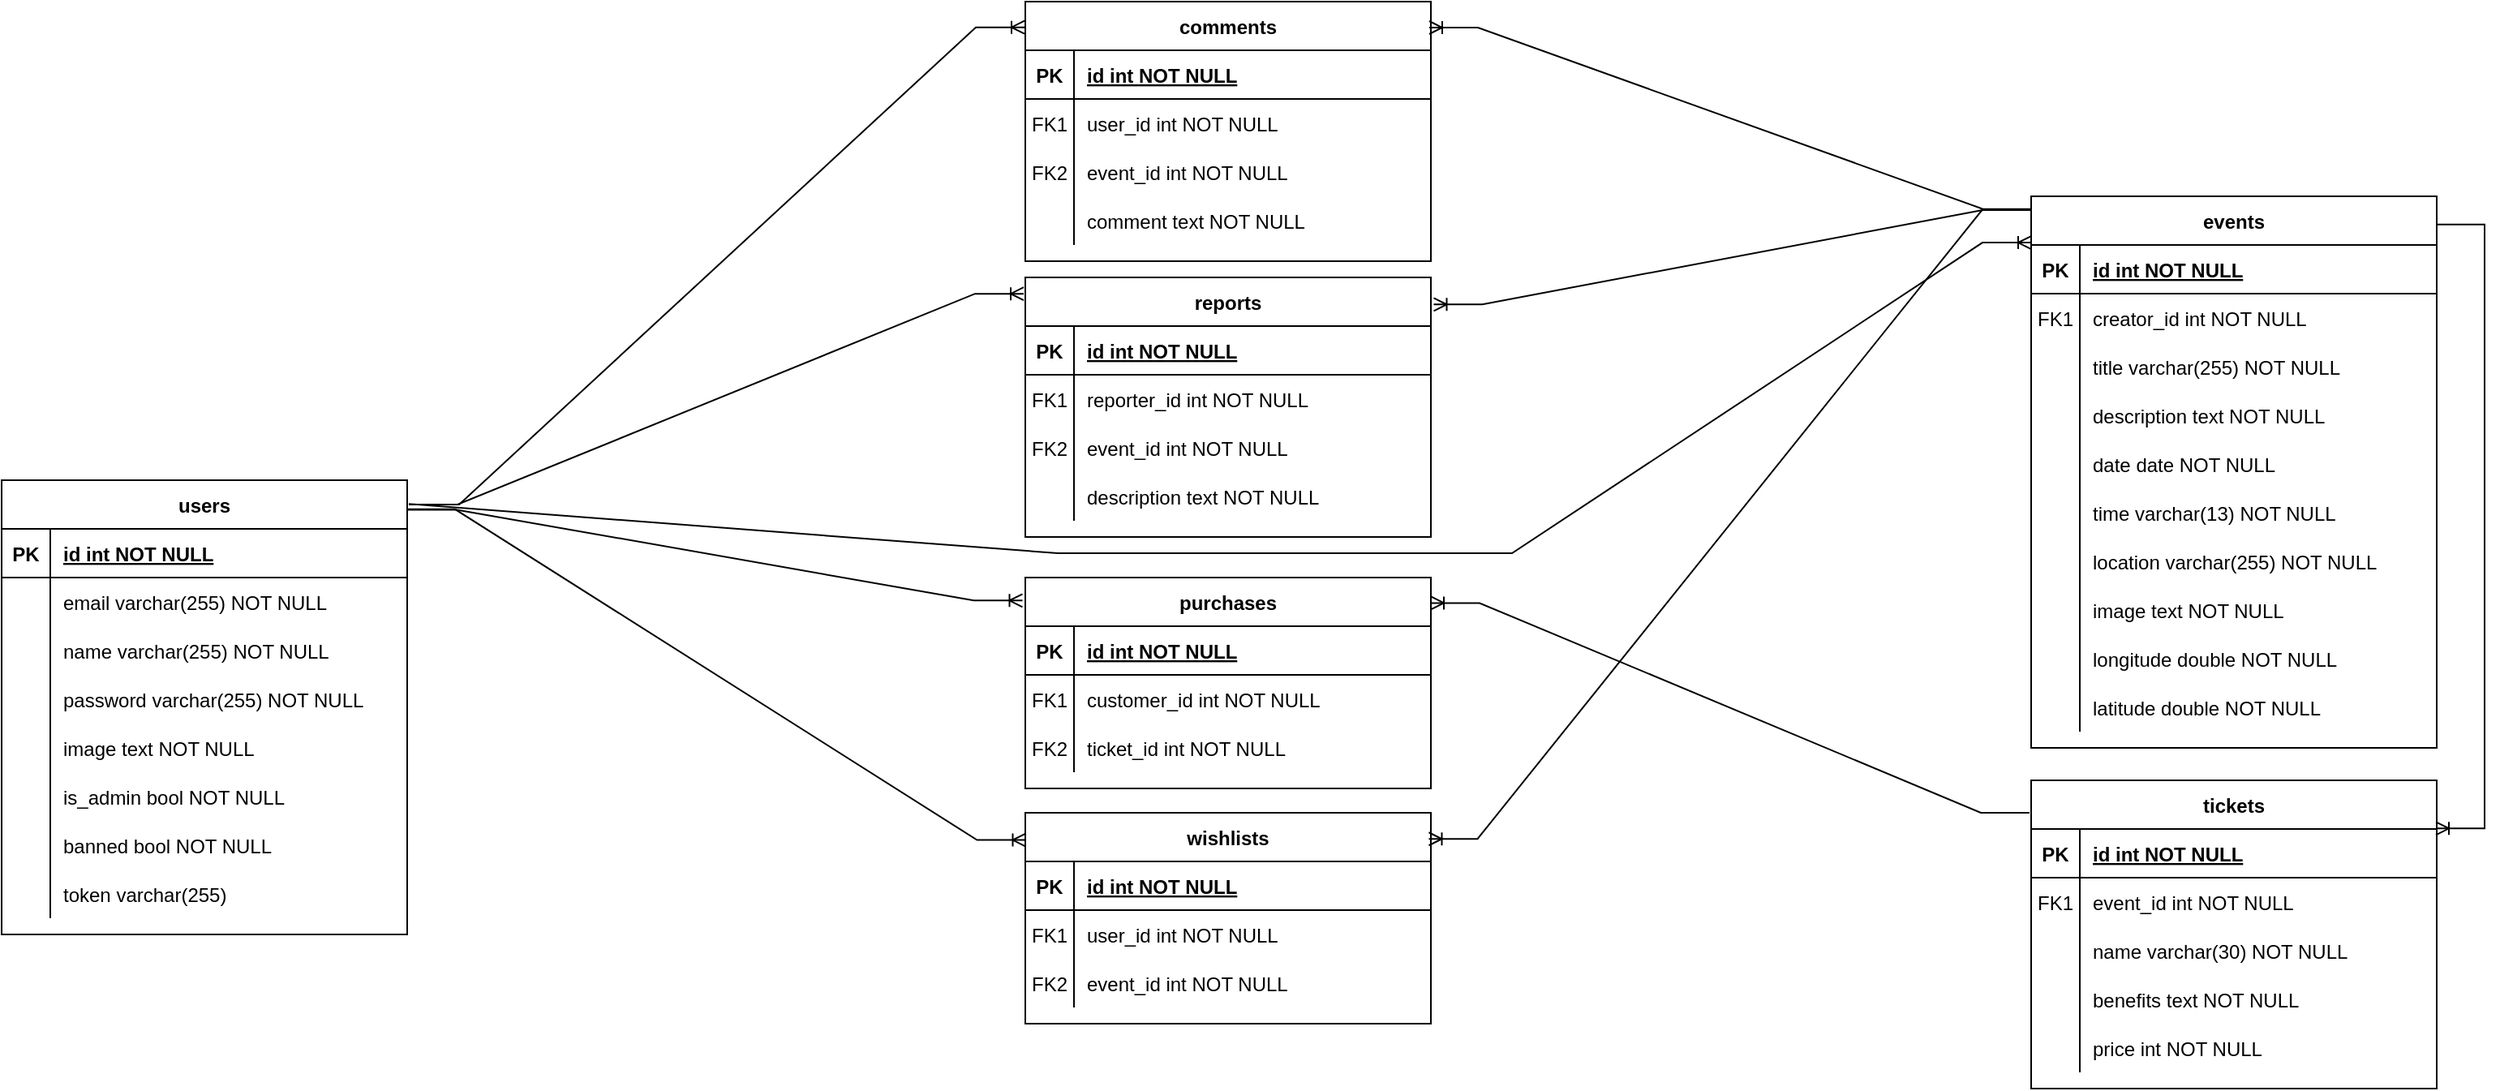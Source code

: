 <mxfile version="23.1.4" type="device">
  <diagram id="R2lEEEUBdFMjLlhIrx00" name="Page-1">
    <mxGraphModel dx="1192" dy="1832" grid="1" gridSize="10" guides="1" tooltips="1" connect="1" arrows="1" fold="1" page="1" pageScale="1" pageWidth="850" pageHeight="1100" math="0" shadow="0" extFonts="Permanent Marker^https://fonts.googleapis.com/css?family=Permanent+Marker">
      <root>
        <mxCell id="0" />
        <mxCell id="1" parent="0" />
        <mxCell id="C-vyLk0tnHw3VtMMgP7b-2" value="events" style="shape=table;startSize=30;container=1;collapsible=1;childLayout=tableLayout;fixedRows=1;rowLines=0;fontStyle=1;align=center;resizeLast=1;" parent="1" vertex="1">
          <mxGeometry x="1300" y="30" width="250" height="340" as="geometry" />
        </mxCell>
        <mxCell id="C-vyLk0tnHw3VtMMgP7b-3" value="" style="shape=partialRectangle;collapsible=0;dropTarget=0;pointerEvents=0;fillColor=none;points=[[0,0.5],[1,0.5]];portConstraint=eastwest;top=0;left=0;right=0;bottom=1;" parent="C-vyLk0tnHw3VtMMgP7b-2" vertex="1">
          <mxGeometry y="30" width="250" height="30" as="geometry" />
        </mxCell>
        <mxCell id="C-vyLk0tnHw3VtMMgP7b-4" value="PK" style="shape=partialRectangle;overflow=hidden;connectable=0;fillColor=none;top=0;left=0;bottom=0;right=0;fontStyle=1;" parent="C-vyLk0tnHw3VtMMgP7b-3" vertex="1">
          <mxGeometry width="30" height="30" as="geometry">
            <mxRectangle width="30" height="30" as="alternateBounds" />
          </mxGeometry>
        </mxCell>
        <mxCell id="C-vyLk0tnHw3VtMMgP7b-5" value="id int NOT NULL " style="shape=partialRectangle;overflow=hidden;connectable=0;fillColor=none;top=0;left=0;bottom=0;right=0;align=left;spacingLeft=6;fontStyle=5;" parent="C-vyLk0tnHw3VtMMgP7b-3" vertex="1">
          <mxGeometry x="30" width="220" height="30" as="geometry">
            <mxRectangle width="220" height="30" as="alternateBounds" />
          </mxGeometry>
        </mxCell>
        <mxCell id="C-vyLk0tnHw3VtMMgP7b-6" value="" style="shape=partialRectangle;collapsible=0;dropTarget=0;pointerEvents=0;fillColor=none;points=[[0,0.5],[1,0.5]];portConstraint=eastwest;top=0;left=0;right=0;bottom=0;" parent="C-vyLk0tnHw3VtMMgP7b-2" vertex="1">
          <mxGeometry y="60" width="250" height="30" as="geometry" />
        </mxCell>
        <mxCell id="C-vyLk0tnHw3VtMMgP7b-7" value="FK1" style="shape=partialRectangle;overflow=hidden;connectable=0;fillColor=none;top=0;left=0;bottom=0;right=0;" parent="C-vyLk0tnHw3VtMMgP7b-6" vertex="1">
          <mxGeometry width="30" height="30" as="geometry">
            <mxRectangle width="30" height="30" as="alternateBounds" />
          </mxGeometry>
        </mxCell>
        <mxCell id="C-vyLk0tnHw3VtMMgP7b-8" value="creator_id int NOT NULL" style="shape=partialRectangle;overflow=hidden;connectable=0;fillColor=none;top=0;left=0;bottom=0;right=0;align=left;spacingLeft=6;" parent="C-vyLk0tnHw3VtMMgP7b-6" vertex="1">
          <mxGeometry x="30" width="220" height="30" as="geometry">
            <mxRectangle width="220" height="30" as="alternateBounds" />
          </mxGeometry>
        </mxCell>
        <mxCell id="C-vyLk0tnHw3VtMMgP7b-9" value="" style="shape=partialRectangle;collapsible=0;dropTarget=0;pointerEvents=0;fillColor=none;points=[[0,0.5],[1,0.5]];portConstraint=eastwest;top=0;left=0;right=0;bottom=0;" parent="C-vyLk0tnHw3VtMMgP7b-2" vertex="1">
          <mxGeometry y="90" width="250" height="30" as="geometry" />
        </mxCell>
        <mxCell id="C-vyLk0tnHw3VtMMgP7b-10" value="" style="shape=partialRectangle;overflow=hidden;connectable=0;fillColor=none;top=0;left=0;bottom=0;right=0;" parent="C-vyLk0tnHw3VtMMgP7b-9" vertex="1">
          <mxGeometry width="30" height="30" as="geometry">
            <mxRectangle width="30" height="30" as="alternateBounds" />
          </mxGeometry>
        </mxCell>
        <mxCell id="C-vyLk0tnHw3VtMMgP7b-11" value="title varchar(255) NOT NULL" style="shape=partialRectangle;overflow=hidden;connectable=0;fillColor=none;top=0;left=0;bottom=0;right=0;align=left;spacingLeft=6;" parent="C-vyLk0tnHw3VtMMgP7b-9" vertex="1">
          <mxGeometry x="30" width="220" height="30" as="geometry">
            <mxRectangle width="220" height="30" as="alternateBounds" />
          </mxGeometry>
        </mxCell>
        <mxCell id="iuw0tDdvVoeYyW-9bZB0-44" value="" style="shape=partialRectangle;collapsible=0;dropTarget=0;pointerEvents=0;fillColor=none;points=[[0,0.5],[1,0.5]];portConstraint=eastwest;top=0;left=0;right=0;bottom=0;" parent="C-vyLk0tnHw3VtMMgP7b-2" vertex="1">
          <mxGeometry y="120" width="250" height="30" as="geometry" />
        </mxCell>
        <mxCell id="iuw0tDdvVoeYyW-9bZB0-45" value="" style="shape=partialRectangle;overflow=hidden;connectable=0;fillColor=none;top=0;left=0;bottom=0;right=0;" parent="iuw0tDdvVoeYyW-9bZB0-44" vertex="1">
          <mxGeometry width="30" height="30" as="geometry">
            <mxRectangle width="30" height="30" as="alternateBounds" />
          </mxGeometry>
        </mxCell>
        <mxCell id="iuw0tDdvVoeYyW-9bZB0-46" value="description text NOT NULL" style="shape=partialRectangle;overflow=hidden;connectable=0;fillColor=none;top=0;left=0;bottom=0;right=0;align=left;spacingLeft=6;" parent="iuw0tDdvVoeYyW-9bZB0-44" vertex="1">
          <mxGeometry x="30" width="220" height="30" as="geometry">
            <mxRectangle width="220" height="30" as="alternateBounds" />
          </mxGeometry>
        </mxCell>
        <mxCell id="iuw0tDdvVoeYyW-9bZB0-47" value="" style="shape=partialRectangle;collapsible=0;dropTarget=0;pointerEvents=0;fillColor=none;points=[[0,0.5],[1,0.5]];portConstraint=eastwest;top=0;left=0;right=0;bottom=0;" parent="C-vyLk0tnHw3VtMMgP7b-2" vertex="1">
          <mxGeometry y="150" width="250" height="30" as="geometry" />
        </mxCell>
        <mxCell id="iuw0tDdvVoeYyW-9bZB0-48" value="" style="shape=partialRectangle;overflow=hidden;connectable=0;fillColor=none;top=0;left=0;bottom=0;right=0;" parent="iuw0tDdvVoeYyW-9bZB0-47" vertex="1">
          <mxGeometry width="30" height="30" as="geometry">
            <mxRectangle width="30" height="30" as="alternateBounds" />
          </mxGeometry>
        </mxCell>
        <mxCell id="iuw0tDdvVoeYyW-9bZB0-49" value="date date NOT NULL" style="shape=partialRectangle;overflow=hidden;connectable=0;fillColor=none;top=0;left=0;bottom=0;right=0;align=left;spacingLeft=6;" parent="iuw0tDdvVoeYyW-9bZB0-47" vertex="1">
          <mxGeometry x="30" width="220" height="30" as="geometry">
            <mxRectangle width="220" height="30" as="alternateBounds" />
          </mxGeometry>
        </mxCell>
        <mxCell id="iuw0tDdvVoeYyW-9bZB0-50" value="" style="shape=partialRectangle;collapsible=0;dropTarget=0;pointerEvents=0;fillColor=none;points=[[0,0.5],[1,0.5]];portConstraint=eastwest;top=0;left=0;right=0;bottom=0;" parent="C-vyLk0tnHw3VtMMgP7b-2" vertex="1">
          <mxGeometry y="180" width="250" height="30" as="geometry" />
        </mxCell>
        <mxCell id="iuw0tDdvVoeYyW-9bZB0-51" value="" style="shape=partialRectangle;overflow=hidden;connectable=0;fillColor=none;top=0;left=0;bottom=0;right=0;" parent="iuw0tDdvVoeYyW-9bZB0-50" vertex="1">
          <mxGeometry width="30" height="30" as="geometry">
            <mxRectangle width="30" height="30" as="alternateBounds" />
          </mxGeometry>
        </mxCell>
        <mxCell id="iuw0tDdvVoeYyW-9bZB0-52" value="time varchar(13) NOT NULL" style="shape=partialRectangle;overflow=hidden;connectable=0;fillColor=none;top=0;left=0;bottom=0;right=0;align=left;spacingLeft=6;" parent="iuw0tDdvVoeYyW-9bZB0-50" vertex="1">
          <mxGeometry x="30" width="220" height="30" as="geometry">
            <mxRectangle width="220" height="30" as="alternateBounds" />
          </mxGeometry>
        </mxCell>
        <mxCell id="iuw0tDdvVoeYyW-9bZB0-53" value="" style="shape=partialRectangle;collapsible=0;dropTarget=0;pointerEvents=0;fillColor=none;points=[[0,0.5],[1,0.5]];portConstraint=eastwest;top=0;left=0;right=0;bottom=0;" parent="C-vyLk0tnHw3VtMMgP7b-2" vertex="1">
          <mxGeometry y="210" width="250" height="30" as="geometry" />
        </mxCell>
        <mxCell id="iuw0tDdvVoeYyW-9bZB0-54" value="" style="shape=partialRectangle;overflow=hidden;connectable=0;fillColor=none;top=0;left=0;bottom=0;right=0;" parent="iuw0tDdvVoeYyW-9bZB0-53" vertex="1">
          <mxGeometry width="30" height="30" as="geometry">
            <mxRectangle width="30" height="30" as="alternateBounds" />
          </mxGeometry>
        </mxCell>
        <mxCell id="iuw0tDdvVoeYyW-9bZB0-55" value="location varchar(255) NOT NULL" style="shape=partialRectangle;overflow=hidden;connectable=0;fillColor=none;top=0;left=0;bottom=0;right=0;align=left;spacingLeft=6;" parent="iuw0tDdvVoeYyW-9bZB0-53" vertex="1">
          <mxGeometry x="30" width="220" height="30" as="geometry">
            <mxRectangle width="220" height="30" as="alternateBounds" />
          </mxGeometry>
        </mxCell>
        <mxCell id="iuw0tDdvVoeYyW-9bZB0-126" value="" style="shape=partialRectangle;collapsible=0;dropTarget=0;pointerEvents=0;fillColor=none;points=[[0,0.5],[1,0.5]];portConstraint=eastwest;top=0;left=0;right=0;bottom=0;" parent="C-vyLk0tnHw3VtMMgP7b-2" vertex="1">
          <mxGeometry y="240" width="250" height="30" as="geometry" />
        </mxCell>
        <mxCell id="iuw0tDdvVoeYyW-9bZB0-127" value="" style="shape=partialRectangle;overflow=hidden;connectable=0;fillColor=none;top=0;left=0;bottom=0;right=0;" parent="iuw0tDdvVoeYyW-9bZB0-126" vertex="1">
          <mxGeometry width="30" height="30" as="geometry">
            <mxRectangle width="30" height="30" as="alternateBounds" />
          </mxGeometry>
        </mxCell>
        <mxCell id="iuw0tDdvVoeYyW-9bZB0-128" value="image text NOT NULL" style="shape=partialRectangle;overflow=hidden;connectable=0;fillColor=none;top=0;left=0;bottom=0;right=0;align=left;spacingLeft=6;" parent="iuw0tDdvVoeYyW-9bZB0-126" vertex="1">
          <mxGeometry x="30" width="220" height="30" as="geometry">
            <mxRectangle width="220" height="30" as="alternateBounds" />
          </mxGeometry>
        </mxCell>
        <mxCell id="fkih4V86sBOOHstPfqbt-1" value="" style="shape=partialRectangle;collapsible=0;dropTarget=0;pointerEvents=0;fillColor=none;points=[[0,0.5],[1,0.5]];portConstraint=eastwest;top=0;left=0;right=0;bottom=0;" parent="C-vyLk0tnHw3VtMMgP7b-2" vertex="1">
          <mxGeometry y="270" width="250" height="30" as="geometry" />
        </mxCell>
        <mxCell id="fkih4V86sBOOHstPfqbt-2" value="" style="shape=partialRectangle;overflow=hidden;connectable=0;fillColor=none;top=0;left=0;bottom=0;right=0;" parent="fkih4V86sBOOHstPfqbt-1" vertex="1">
          <mxGeometry width="30" height="30" as="geometry">
            <mxRectangle width="30" height="30" as="alternateBounds" />
          </mxGeometry>
        </mxCell>
        <mxCell id="fkih4V86sBOOHstPfqbt-3" value="longitude double NOT NULL" style="shape=partialRectangle;overflow=hidden;connectable=0;fillColor=none;top=0;left=0;bottom=0;right=0;align=left;spacingLeft=6;" parent="fkih4V86sBOOHstPfqbt-1" vertex="1">
          <mxGeometry x="30" width="220" height="30" as="geometry">
            <mxRectangle width="220" height="30" as="alternateBounds" />
          </mxGeometry>
        </mxCell>
        <mxCell id="fkih4V86sBOOHstPfqbt-4" value="" style="shape=partialRectangle;collapsible=0;dropTarget=0;pointerEvents=0;fillColor=none;points=[[0,0.5],[1,0.5]];portConstraint=eastwest;top=0;left=0;right=0;bottom=0;" parent="C-vyLk0tnHw3VtMMgP7b-2" vertex="1">
          <mxGeometry y="300" width="250" height="30" as="geometry" />
        </mxCell>
        <mxCell id="fkih4V86sBOOHstPfqbt-5" value="" style="shape=partialRectangle;overflow=hidden;connectable=0;fillColor=none;top=0;left=0;bottom=0;right=0;" parent="fkih4V86sBOOHstPfqbt-4" vertex="1">
          <mxGeometry width="30" height="30" as="geometry">
            <mxRectangle width="30" height="30" as="alternateBounds" />
          </mxGeometry>
        </mxCell>
        <mxCell id="fkih4V86sBOOHstPfqbt-6" value="latitude double NOT NULL" style="shape=partialRectangle;overflow=hidden;connectable=0;fillColor=none;top=0;left=0;bottom=0;right=0;align=left;spacingLeft=6;" parent="fkih4V86sBOOHstPfqbt-4" vertex="1">
          <mxGeometry x="30" width="220" height="30" as="geometry">
            <mxRectangle width="220" height="30" as="alternateBounds" />
          </mxGeometry>
        </mxCell>
        <mxCell id="C-vyLk0tnHw3VtMMgP7b-23" value="users" style="shape=table;startSize=30;container=1;collapsible=1;childLayout=tableLayout;fixedRows=1;rowLines=0;fontStyle=1;align=center;resizeLast=1;" parent="1" vertex="1">
          <mxGeometry x="49" y="205" width="250" height="280" as="geometry" />
        </mxCell>
        <mxCell id="C-vyLk0tnHw3VtMMgP7b-24" value="" style="shape=partialRectangle;collapsible=0;dropTarget=0;pointerEvents=0;fillColor=none;points=[[0,0.5],[1,0.5]];portConstraint=eastwest;top=0;left=0;right=0;bottom=1;" parent="C-vyLk0tnHw3VtMMgP7b-23" vertex="1">
          <mxGeometry y="30" width="250" height="30" as="geometry" />
        </mxCell>
        <mxCell id="C-vyLk0tnHw3VtMMgP7b-25" value="PK" style="shape=partialRectangle;overflow=hidden;connectable=0;fillColor=none;top=0;left=0;bottom=0;right=0;fontStyle=1;" parent="C-vyLk0tnHw3VtMMgP7b-24" vertex="1">
          <mxGeometry width="30" height="30" as="geometry">
            <mxRectangle width="30" height="30" as="alternateBounds" />
          </mxGeometry>
        </mxCell>
        <mxCell id="C-vyLk0tnHw3VtMMgP7b-26" value="id int NOT NULL" style="shape=partialRectangle;overflow=hidden;connectable=0;fillColor=none;top=0;left=0;bottom=0;right=0;align=left;spacingLeft=6;fontStyle=5;" parent="C-vyLk0tnHw3VtMMgP7b-24" vertex="1">
          <mxGeometry x="30" width="220" height="30" as="geometry">
            <mxRectangle width="220" height="30" as="alternateBounds" />
          </mxGeometry>
        </mxCell>
        <mxCell id="C-vyLk0tnHw3VtMMgP7b-27" value="" style="shape=partialRectangle;collapsible=0;dropTarget=0;pointerEvents=0;fillColor=none;points=[[0,0.5],[1,0.5]];portConstraint=eastwest;top=0;left=0;right=0;bottom=0;" parent="C-vyLk0tnHw3VtMMgP7b-23" vertex="1">
          <mxGeometry y="60" width="250" height="30" as="geometry" />
        </mxCell>
        <mxCell id="C-vyLk0tnHw3VtMMgP7b-28" value="" style="shape=partialRectangle;overflow=hidden;connectable=0;fillColor=none;top=0;left=0;bottom=0;right=0;" parent="C-vyLk0tnHw3VtMMgP7b-27" vertex="1">
          <mxGeometry width="30" height="30" as="geometry">
            <mxRectangle width="30" height="30" as="alternateBounds" />
          </mxGeometry>
        </mxCell>
        <mxCell id="C-vyLk0tnHw3VtMMgP7b-29" value="email varchar(255) NOT NULL" style="shape=partialRectangle;overflow=hidden;connectable=0;fillColor=none;top=0;left=0;bottom=0;right=0;align=left;spacingLeft=6;" parent="C-vyLk0tnHw3VtMMgP7b-27" vertex="1">
          <mxGeometry x="30" width="220" height="30" as="geometry">
            <mxRectangle width="220" height="30" as="alternateBounds" />
          </mxGeometry>
        </mxCell>
        <mxCell id="iuw0tDdvVoeYyW-9bZB0-15" value="" style="shape=partialRectangle;collapsible=0;dropTarget=0;pointerEvents=0;fillColor=none;points=[[0,0.5],[1,0.5]];portConstraint=eastwest;top=0;left=0;right=0;bottom=0;" parent="C-vyLk0tnHw3VtMMgP7b-23" vertex="1">
          <mxGeometry y="90" width="250" height="30" as="geometry" />
        </mxCell>
        <mxCell id="iuw0tDdvVoeYyW-9bZB0-16" value="" style="shape=partialRectangle;overflow=hidden;connectable=0;fillColor=none;top=0;left=0;bottom=0;right=0;" parent="iuw0tDdvVoeYyW-9bZB0-15" vertex="1">
          <mxGeometry width="30" height="30" as="geometry">
            <mxRectangle width="30" height="30" as="alternateBounds" />
          </mxGeometry>
        </mxCell>
        <mxCell id="iuw0tDdvVoeYyW-9bZB0-17" value="name varchar(255) NOT NULL" style="shape=partialRectangle;overflow=hidden;connectable=0;fillColor=none;top=0;left=0;bottom=0;right=0;align=left;spacingLeft=6;" parent="iuw0tDdvVoeYyW-9bZB0-15" vertex="1">
          <mxGeometry x="30" width="220" height="30" as="geometry">
            <mxRectangle width="220" height="30" as="alternateBounds" />
          </mxGeometry>
        </mxCell>
        <mxCell id="iuw0tDdvVoeYyW-9bZB0-18" value="" style="shape=partialRectangle;collapsible=0;dropTarget=0;pointerEvents=0;fillColor=none;points=[[0,0.5],[1,0.5]];portConstraint=eastwest;top=0;left=0;right=0;bottom=0;" parent="C-vyLk0tnHw3VtMMgP7b-23" vertex="1">
          <mxGeometry y="120" width="250" height="30" as="geometry" />
        </mxCell>
        <mxCell id="iuw0tDdvVoeYyW-9bZB0-19" value="" style="shape=partialRectangle;overflow=hidden;connectable=0;fillColor=none;top=0;left=0;bottom=0;right=0;" parent="iuw0tDdvVoeYyW-9bZB0-18" vertex="1">
          <mxGeometry width="30" height="30" as="geometry">
            <mxRectangle width="30" height="30" as="alternateBounds" />
          </mxGeometry>
        </mxCell>
        <mxCell id="iuw0tDdvVoeYyW-9bZB0-20" value="password varchar(255) NOT NULL" style="shape=partialRectangle;overflow=hidden;connectable=0;fillColor=none;top=0;left=0;bottom=0;right=0;align=left;spacingLeft=6;" parent="iuw0tDdvVoeYyW-9bZB0-18" vertex="1">
          <mxGeometry x="30" width="220" height="30" as="geometry">
            <mxRectangle width="220" height="30" as="alternateBounds" />
          </mxGeometry>
        </mxCell>
        <mxCell id="cxOKBIpTqaTj6QEfsI3a-1" value="" style="shape=partialRectangle;collapsible=0;dropTarget=0;pointerEvents=0;fillColor=none;points=[[0,0.5],[1,0.5]];portConstraint=eastwest;top=0;left=0;right=0;bottom=0;" vertex="1" parent="C-vyLk0tnHw3VtMMgP7b-23">
          <mxGeometry y="150" width="250" height="30" as="geometry" />
        </mxCell>
        <mxCell id="cxOKBIpTqaTj6QEfsI3a-2" value="" style="shape=partialRectangle;overflow=hidden;connectable=0;fillColor=none;top=0;left=0;bottom=0;right=0;" vertex="1" parent="cxOKBIpTqaTj6QEfsI3a-1">
          <mxGeometry width="30" height="30" as="geometry">
            <mxRectangle width="30" height="30" as="alternateBounds" />
          </mxGeometry>
        </mxCell>
        <mxCell id="cxOKBIpTqaTj6QEfsI3a-3" value="image text NOT NULL" style="shape=partialRectangle;overflow=hidden;connectable=0;fillColor=none;top=0;left=0;bottom=0;right=0;align=left;spacingLeft=6;" vertex="1" parent="cxOKBIpTqaTj6QEfsI3a-1">
          <mxGeometry x="30" width="220" height="30" as="geometry">
            <mxRectangle width="220" height="30" as="alternateBounds" />
          </mxGeometry>
        </mxCell>
        <mxCell id="iuw0tDdvVoeYyW-9bZB0-21" value="" style="shape=partialRectangle;collapsible=0;dropTarget=0;pointerEvents=0;fillColor=none;points=[[0,0.5],[1,0.5]];portConstraint=eastwest;top=0;left=0;right=0;bottom=0;" parent="C-vyLk0tnHw3VtMMgP7b-23" vertex="1">
          <mxGeometry y="180" width="250" height="30" as="geometry" />
        </mxCell>
        <mxCell id="iuw0tDdvVoeYyW-9bZB0-22" value="" style="shape=partialRectangle;overflow=hidden;connectable=0;fillColor=none;top=0;left=0;bottom=0;right=0;" parent="iuw0tDdvVoeYyW-9bZB0-21" vertex="1">
          <mxGeometry width="30" height="30" as="geometry">
            <mxRectangle width="30" height="30" as="alternateBounds" />
          </mxGeometry>
        </mxCell>
        <mxCell id="iuw0tDdvVoeYyW-9bZB0-23" value="is_admin bool NOT NULL" style="shape=partialRectangle;overflow=hidden;connectable=0;fillColor=none;top=0;left=0;bottom=0;right=0;align=left;spacingLeft=6;" parent="iuw0tDdvVoeYyW-9bZB0-21" vertex="1">
          <mxGeometry x="30" width="220" height="30" as="geometry">
            <mxRectangle width="220" height="30" as="alternateBounds" />
          </mxGeometry>
        </mxCell>
        <mxCell id="iuw0tDdvVoeYyW-9bZB0-24" value="" style="shape=partialRectangle;collapsible=0;dropTarget=0;pointerEvents=0;fillColor=none;points=[[0,0.5],[1,0.5]];portConstraint=eastwest;top=0;left=0;right=0;bottom=0;" parent="C-vyLk0tnHw3VtMMgP7b-23" vertex="1">
          <mxGeometry y="210" width="250" height="30" as="geometry" />
        </mxCell>
        <mxCell id="iuw0tDdvVoeYyW-9bZB0-25" value="" style="shape=partialRectangle;overflow=hidden;connectable=0;fillColor=none;top=0;left=0;bottom=0;right=0;" parent="iuw0tDdvVoeYyW-9bZB0-24" vertex="1">
          <mxGeometry width="30" height="30" as="geometry">
            <mxRectangle width="30" height="30" as="alternateBounds" />
          </mxGeometry>
        </mxCell>
        <mxCell id="iuw0tDdvVoeYyW-9bZB0-26" value="banned bool NOT NULL" style="shape=partialRectangle;overflow=hidden;connectable=0;fillColor=none;top=0;left=0;bottom=0;right=0;align=left;spacingLeft=6;" parent="iuw0tDdvVoeYyW-9bZB0-24" vertex="1">
          <mxGeometry x="30" width="220" height="30" as="geometry">
            <mxRectangle width="220" height="30" as="alternateBounds" />
          </mxGeometry>
        </mxCell>
        <mxCell id="iuw0tDdvVoeYyW-9bZB0-177" style="shape=partialRectangle;collapsible=0;dropTarget=0;pointerEvents=0;fillColor=none;points=[[0,0.5],[1,0.5]];portConstraint=eastwest;top=0;left=0;right=0;bottom=0;" parent="C-vyLk0tnHw3VtMMgP7b-23" vertex="1">
          <mxGeometry y="240" width="250" height="30" as="geometry" />
        </mxCell>
        <mxCell id="iuw0tDdvVoeYyW-9bZB0-178" style="shape=partialRectangle;overflow=hidden;connectable=0;fillColor=none;top=0;left=0;bottom=0;right=0;" parent="iuw0tDdvVoeYyW-9bZB0-177" vertex="1">
          <mxGeometry width="30" height="30" as="geometry">
            <mxRectangle width="30" height="30" as="alternateBounds" />
          </mxGeometry>
        </mxCell>
        <mxCell id="iuw0tDdvVoeYyW-9bZB0-179" value="token varchar(255)" style="shape=partialRectangle;overflow=hidden;connectable=0;fillColor=none;top=0;left=0;bottom=0;right=0;align=left;spacingLeft=6;" parent="iuw0tDdvVoeYyW-9bZB0-177" vertex="1">
          <mxGeometry x="30" width="220" height="30" as="geometry">
            <mxRectangle width="220" height="30" as="alternateBounds" />
          </mxGeometry>
        </mxCell>
        <mxCell id="iuw0tDdvVoeYyW-9bZB0-97" value="tickets" style="shape=table;startSize=30;container=1;collapsible=1;childLayout=tableLayout;fixedRows=1;rowLines=0;fontStyle=1;align=center;resizeLast=1;" parent="1" vertex="1">
          <mxGeometry x="1300" y="390" width="250" height="190" as="geometry" />
        </mxCell>
        <mxCell id="iuw0tDdvVoeYyW-9bZB0-98" value="" style="shape=partialRectangle;collapsible=0;dropTarget=0;pointerEvents=0;fillColor=none;points=[[0,0.5],[1,0.5]];portConstraint=eastwest;top=0;left=0;right=0;bottom=1;" parent="iuw0tDdvVoeYyW-9bZB0-97" vertex="1">
          <mxGeometry y="30" width="250" height="30" as="geometry" />
        </mxCell>
        <mxCell id="iuw0tDdvVoeYyW-9bZB0-99" value="PK" style="shape=partialRectangle;overflow=hidden;connectable=0;fillColor=none;top=0;left=0;bottom=0;right=0;fontStyle=1;" parent="iuw0tDdvVoeYyW-9bZB0-98" vertex="1">
          <mxGeometry width="30" height="30" as="geometry">
            <mxRectangle width="30" height="30" as="alternateBounds" />
          </mxGeometry>
        </mxCell>
        <mxCell id="iuw0tDdvVoeYyW-9bZB0-100" value="id int NOT NULL " style="shape=partialRectangle;overflow=hidden;connectable=0;fillColor=none;top=0;left=0;bottom=0;right=0;align=left;spacingLeft=6;fontStyle=5;" parent="iuw0tDdvVoeYyW-9bZB0-98" vertex="1">
          <mxGeometry x="30" width="220" height="30" as="geometry">
            <mxRectangle width="220" height="30" as="alternateBounds" />
          </mxGeometry>
        </mxCell>
        <mxCell id="iuw0tDdvVoeYyW-9bZB0-101" value="" style="shape=partialRectangle;collapsible=0;dropTarget=0;pointerEvents=0;fillColor=none;points=[[0,0.5],[1,0.5]];portConstraint=eastwest;top=0;left=0;right=0;bottom=0;" parent="iuw0tDdvVoeYyW-9bZB0-97" vertex="1">
          <mxGeometry y="60" width="250" height="30" as="geometry" />
        </mxCell>
        <mxCell id="iuw0tDdvVoeYyW-9bZB0-102" value="FK1" style="shape=partialRectangle;overflow=hidden;connectable=0;fillColor=none;top=0;left=0;bottom=0;right=0;" parent="iuw0tDdvVoeYyW-9bZB0-101" vertex="1">
          <mxGeometry width="30" height="30" as="geometry">
            <mxRectangle width="30" height="30" as="alternateBounds" />
          </mxGeometry>
        </mxCell>
        <mxCell id="iuw0tDdvVoeYyW-9bZB0-103" value="event_id int NOT NULL" style="shape=partialRectangle;overflow=hidden;connectable=0;fillColor=none;top=0;left=0;bottom=0;right=0;align=left;spacingLeft=6;" parent="iuw0tDdvVoeYyW-9bZB0-101" vertex="1">
          <mxGeometry x="30" width="220" height="30" as="geometry">
            <mxRectangle width="220" height="30" as="alternateBounds" />
          </mxGeometry>
        </mxCell>
        <mxCell id="iuw0tDdvVoeYyW-9bZB0-135" value="" style="shape=partialRectangle;collapsible=0;dropTarget=0;pointerEvents=0;fillColor=none;points=[[0,0.5],[1,0.5]];portConstraint=eastwest;top=0;left=0;right=0;bottom=0;" parent="iuw0tDdvVoeYyW-9bZB0-97" vertex="1">
          <mxGeometry y="90" width="250" height="30" as="geometry" />
        </mxCell>
        <mxCell id="iuw0tDdvVoeYyW-9bZB0-136" value="" style="shape=partialRectangle;overflow=hidden;connectable=0;fillColor=none;top=0;left=0;bottom=0;right=0;" parent="iuw0tDdvVoeYyW-9bZB0-135" vertex="1">
          <mxGeometry width="30" height="30" as="geometry">
            <mxRectangle width="30" height="30" as="alternateBounds" />
          </mxGeometry>
        </mxCell>
        <mxCell id="iuw0tDdvVoeYyW-9bZB0-137" value="name varchar(30) NOT NULL" style="shape=partialRectangle;overflow=hidden;connectable=0;fillColor=none;top=0;left=0;bottom=0;right=0;align=left;spacingLeft=6;" parent="iuw0tDdvVoeYyW-9bZB0-135" vertex="1">
          <mxGeometry x="30" width="220" height="30" as="geometry">
            <mxRectangle width="220" height="30" as="alternateBounds" />
          </mxGeometry>
        </mxCell>
        <mxCell id="iuw0tDdvVoeYyW-9bZB0-129" value="" style="shape=partialRectangle;collapsible=0;dropTarget=0;pointerEvents=0;fillColor=none;points=[[0,0.5],[1,0.5]];portConstraint=eastwest;top=0;left=0;right=0;bottom=0;" parent="iuw0tDdvVoeYyW-9bZB0-97" vertex="1">
          <mxGeometry y="120" width="250" height="30" as="geometry" />
        </mxCell>
        <mxCell id="iuw0tDdvVoeYyW-9bZB0-130" value="" style="shape=partialRectangle;overflow=hidden;connectable=0;fillColor=none;top=0;left=0;bottom=0;right=0;" parent="iuw0tDdvVoeYyW-9bZB0-129" vertex="1">
          <mxGeometry width="30" height="30" as="geometry">
            <mxRectangle width="30" height="30" as="alternateBounds" />
          </mxGeometry>
        </mxCell>
        <mxCell id="iuw0tDdvVoeYyW-9bZB0-131" value="benefits text NOT NULL" style="shape=partialRectangle;overflow=hidden;connectable=0;fillColor=none;top=0;left=0;bottom=0;right=0;align=left;spacingLeft=6;" parent="iuw0tDdvVoeYyW-9bZB0-129" vertex="1">
          <mxGeometry x="30" width="220" height="30" as="geometry">
            <mxRectangle width="220" height="30" as="alternateBounds" />
          </mxGeometry>
        </mxCell>
        <mxCell id="iuw0tDdvVoeYyW-9bZB0-132" value="" style="shape=partialRectangle;collapsible=0;dropTarget=0;pointerEvents=0;fillColor=none;points=[[0,0.5],[1,0.5]];portConstraint=eastwest;top=0;left=0;right=0;bottom=0;" parent="iuw0tDdvVoeYyW-9bZB0-97" vertex="1">
          <mxGeometry y="150" width="250" height="30" as="geometry" />
        </mxCell>
        <mxCell id="iuw0tDdvVoeYyW-9bZB0-133" value="" style="shape=partialRectangle;overflow=hidden;connectable=0;fillColor=none;top=0;left=0;bottom=0;right=0;" parent="iuw0tDdvVoeYyW-9bZB0-132" vertex="1">
          <mxGeometry width="30" height="30" as="geometry">
            <mxRectangle width="30" height="30" as="alternateBounds" />
          </mxGeometry>
        </mxCell>
        <mxCell id="iuw0tDdvVoeYyW-9bZB0-134" value="price int NOT NULL" style="shape=partialRectangle;overflow=hidden;connectable=0;fillColor=none;top=0;left=0;bottom=0;right=0;align=left;spacingLeft=6;" parent="iuw0tDdvVoeYyW-9bZB0-132" vertex="1">
          <mxGeometry x="30" width="220" height="30" as="geometry">
            <mxRectangle width="220" height="30" as="alternateBounds" />
          </mxGeometry>
        </mxCell>
        <mxCell id="iuw0tDdvVoeYyW-9bZB0-138" value="purchases" style="shape=table;startSize=30;container=1;collapsible=1;childLayout=tableLayout;fixedRows=1;rowLines=0;fontStyle=1;align=center;resizeLast=1;" parent="1" vertex="1">
          <mxGeometry x="680" y="265" width="250" height="130" as="geometry" />
        </mxCell>
        <mxCell id="iuw0tDdvVoeYyW-9bZB0-139" value="" style="shape=partialRectangle;collapsible=0;dropTarget=0;pointerEvents=0;fillColor=none;points=[[0,0.5],[1,0.5]];portConstraint=eastwest;top=0;left=0;right=0;bottom=1;" parent="iuw0tDdvVoeYyW-9bZB0-138" vertex="1">
          <mxGeometry y="30" width="250" height="30" as="geometry" />
        </mxCell>
        <mxCell id="iuw0tDdvVoeYyW-9bZB0-140" value="PK" style="shape=partialRectangle;overflow=hidden;connectable=0;fillColor=none;top=0;left=0;bottom=0;right=0;fontStyle=1;" parent="iuw0tDdvVoeYyW-9bZB0-139" vertex="1">
          <mxGeometry width="30" height="30" as="geometry">
            <mxRectangle width="30" height="30" as="alternateBounds" />
          </mxGeometry>
        </mxCell>
        <mxCell id="iuw0tDdvVoeYyW-9bZB0-141" value="id int NOT NULL " style="shape=partialRectangle;overflow=hidden;connectable=0;fillColor=none;top=0;left=0;bottom=0;right=0;align=left;spacingLeft=6;fontStyle=5;" parent="iuw0tDdvVoeYyW-9bZB0-139" vertex="1">
          <mxGeometry x="30" width="220" height="30" as="geometry">
            <mxRectangle width="220" height="30" as="alternateBounds" />
          </mxGeometry>
        </mxCell>
        <mxCell id="iuw0tDdvVoeYyW-9bZB0-142" value="" style="shape=partialRectangle;collapsible=0;dropTarget=0;pointerEvents=0;fillColor=none;points=[[0,0.5],[1,0.5]];portConstraint=eastwest;top=0;left=0;right=0;bottom=0;" parent="iuw0tDdvVoeYyW-9bZB0-138" vertex="1">
          <mxGeometry y="60" width="250" height="30" as="geometry" />
        </mxCell>
        <mxCell id="iuw0tDdvVoeYyW-9bZB0-143" value="FK1" style="shape=partialRectangle;overflow=hidden;connectable=0;fillColor=none;top=0;left=0;bottom=0;right=0;" parent="iuw0tDdvVoeYyW-9bZB0-142" vertex="1">
          <mxGeometry width="30" height="30" as="geometry">
            <mxRectangle width="30" height="30" as="alternateBounds" />
          </mxGeometry>
        </mxCell>
        <mxCell id="iuw0tDdvVoeYyW-9bZB0-144" value="customer_id int NOT NULL" style="shape=partialRectangle;overflow=hidden;connectable=0;fillColor=none;top=0;left=0;bottom=0;right=0;align=left;spacingLeft=6;" parent="iuw0tDdvVoeYyW-9bZB0-142" vertex="1">
          <mxGeometry x="30" width="220" height="30" as="geometry">
            <mxRectangle width="220" height="30" as="alternateBounds" />
          </mxGeometry>
        </mxCell>
        <mxCell id="iuw0tDdvVoeYyW-9bZB0-145" value="" style="shape=partialRectangle;collapsible=0;dropTarget=0;pointerEvents=0;fillColor=none;points=[[0,0.5],[1,0.5]];portConstraint=eastwest;top=0;left=0;right=0;bottom=0;" parent="iuw0tDdvVoeYyW-9bZB0-138" vertex="1">
          <mxGeometry y="90" width="250" height="30" as="geometry" />
        </mxCell>
        <mxCell id="iuw0tDdvVoeYyW-9bZB0-146" value="FK2" style="shape=partialRectangle;overflow=hidden;connectable=0;fillColor=none;top=0;left=0;bottom=0;right=0;" parent="iuw0tDdvVoeYyW-9bZB0-145" vertex="1">
          <mxGeometry width="30" height="30" as="geometry">
            <mxRectangle width="30" height="30" as="alternateBounds" />
          </mxGeometry>
        </mxCell>
        <mxCell id="iuw0tDdvVoeYyW-9bZB0-147" value="ticket_id int NOT NULL" style="shape=partialRectangle;overflow=hidden;connectable=0;fillColor=none;top=0;left=0;bottom=0;right=0;align=left;spacingLeft=6;" parent="iuw0tDdvVoeYyW-9bZB0-145" vertex="1">
          <mxGeometry x="30" width="220" height="30" as="geometry">
            <mxRectangle width="220" height="30" as="alternateBounds" />
          </mxGeometry>
        </mxCell>
        <mxCell id="iuw0tDdvVoeYyW-9bZB0-151" value="reports" style="shape=table;startSize=30;container=1;collapsible=1;childLayout=tableLayout;fixedRows=1;rowLines=0;fontStyle=1;align=center;resizeLast=1;" parent="1" vertex="1">
          <mxGeometry x="680" y="80" width="250" height="160" as="geometry" />
        </mxCell>
        <mxCell id="iuw0tDdvVoeYyW-9bZB0-152" value="" style="shape=partialRectangle;collapsible=0;dropTarget=0;pointerEvents=0;fillColor=none;points=[[0,0.5],[1,0.5]];portConstraint=eastwest;top=0;left=0;right=0;bottom=1;" parent="iuw0tDdvVoeYyW-9bZB0-151" vertex="1">
          <mxGeometry y="30" width="250" height="30" as="geometry" />
        </mxCell>
        <mxCell id="iuw0tDdvVoeYyW-9bZB0-153" value="PK" style="shape=partialRectangle;overflow=hidden;connectable=0;fillColor=none;top=0;left=0;bottom=0;right=0;fontStyle=1;" parent="iuw0tDdvVoeYyW-9bZB0-152" vertex="1">
          <mxGeometry width="30" height="30" as="geometry">
            <mxRectangle width="30" height="30" as="alternateBounds" />
          </mxGeometry>
        </mxCell>
        <mxCell id="iuw0tDdvVoeYyW-9bZB0-154" value="id int NOT NULL " style="shape=partialRectangle;overflow=hidden;connectable=0;fillColor=none;top=0;left=0;bottom=0;right=0;align=left;spacingLeft=6;fontStyle=5;" parent="iuw0tDdvVoeYyW-9bZB0-152" vertex="1">
          <mxGeometry x="30" width="220" height="30" as="geometry">
            <mxRectangle width="220" height="30" as="alternateBounds" />
          </mxGeometry>
        </mxCell>
        <mxCell id="iuw0tDdvVoeYyW-9bZB0-155" value="" style="shape=partialRectangle;collapsible=0;dropTarget=0;pointerEvents=0;fillColor=none;points=[[0,0.5],[1,0.5]];portConstraint=eastwest;top=0;left=0;right=0;bottom=0;" parent="iuw0tDdvVoeYyW-9bZB0-151" vertex="1">
          <mxGeometry y="60" width="250" height="30" as="geometry" />
        </mxCell>
        <mxCell id="iuw0tDdvVoeYyW-9bZB0-156" value="FK1" style="shape=partialRectangle;overflow=hidden;connectable=0;fillColor=none;top=0;left=0;bottom=0;right=0;" parent="iuw0tDdvVoeYyW-9bZB0-155" vertex="1">
          <mxGeometry width="30" height="30" as="geometry">
            <mxRectangle width="30" height="30" as="alternateBounds" />
          </mxGeometry>
        </mxCell>
        <mxCell id="iuw0tDdvVoeYyW-9bZB0-157" value="reporter_id int NOT NULL" style="shape=partialRectangle;overflow=hidden;connectable=0;fillColor=none;top=0;left=0;bottom=0;right=0;align=left;spacingLeft=6;" parent="iuw0tDdvVoeYyW-9bZB0-155" vertex="1">
          <mxGeometry x="30" width="220" height="30" as="geometry">
            <mxRectangle width="220" height="30" as="alternateBounds" />
          </mxGeometry>
        </mxCell>
        <mxCell id="iuw0tDdvVoeYyW-9bZB0-158" value="" style="shape=partialRectangle;collapsible=0;dropTarget=0;pointerEvents=0;fillColor=none;points=[[0,0.5],[1,0.5]];portConstraint=eastwest;top=0;left=0;right=0;bottom=0;" parent="iuw0tDdvVoeYyW-9bZB0-151" vertex="1">
          <mxGeometry y="90" width="250" height="30" as="geometry" />
        </mxCell>
        <mxCell id="iuw0tDdvVoeYyW-9bZB0-159" value="FK2" style="shape=partialRectangle;overflow=hidden;connectable=0;fillColor=none;top=0;left=0;bottom=0;right=0;" parent="iuw0tDdvVoeYyW-9bZB0-158" vertex="1">
          <mxGeometry width="30" height="30" as="geometry">
            <mxRectangle width="30" height="30" as="alternateBounds" />
          </mxGeometry>
        </mxCell>
        <mxCell id="iuw0tDdvVoeYyW-9bZB0-160" value="event_id int NOT NULL" style="shape=partialRectangle;overflow=hidden;connectable=0;fillColor=none;top=0;left=0;bottom=0;right=0;align=left;spacingLeft=6;" parent="iuw0tDdvVoeYyW-9bZB0-158" vertex="1">
          <mxGeometry x="30" width="220" height="30" as="geometry">
            <mxRectangle width="220" height="30" as="alternateBounds" />
          </mxGeometry>
        </mxCell>
        <mxCell id="iuw0tDdvVoeYyW-9bZB0-161" value="" style="shape=partialRectangle;collapsible=0;dropTarget=0;pointerEvents=0;fillColor=none;points=[[0,0.5],[1,0.5]];portConstraint=eastwest;top=0;left=0;right=0;bottom=0;" parent="iuw0tDdvVoeYyW-9bZB0-151" vertex="1">
          <mxGeometry y="120" width="250" height="30" as="geometry" />
        </mxCell>
        <mxCell id="iuw0tDdvVoeYyW-9bZB0-162" value="" style="shape=partialRectangle;overflow=hidden;connectable=0;fillColor=none;top=0;left=0;bottom=0;right=0;" parent="iuw0tDdvVoeYyW-9bZB0-161" vertex="1">
          <mxGeometry width="30" height="30" as="geometry">
            <mxRectangle width="30" height="30" as="alternateBounds" />
          </mxGeometry>
        </mxCell>
        <mxCell id="iuw0tDdvVoeYyW-9bZB0-163" value="description text NOT NULL" style="shape=partialRectangle;overflow=hidden;connectable=0;fillColor=none;top=0;left=0;bottom=0;right=0;align=left;spacingLeft=6;" parent="iuw0tDdvVoeYyW-9bZB0-161" vertex="1">
          <mxGeometry x="30" width="220" height="30" as="geometry">
            <mxRectangle width="220" height="30" as="alternateBounds" />
          </mxGeometry>
        </mxCell>
        <mxCell id="iuw0tDdvVoeYyW-9bZB0-164" value="wishlists" style="shape=table;startSize=30;container=1;collapsible=1;childLayout=tableLayout;fixedRows=1;rowLines=0;fontStyle=1;align=center;resizeLast=1;" parent="1" vertex="1">
          <mxGeometry x="680" y="410" width="250" height="130" as="geometry" />
        </mxCell>
        <mxCell id="iuw0tDdvVoeYyW-9bZB0-165" value="" style="shape=partialRectangle;collapsible=0;dropTarget=0;pointerEvents=0;fillColor=none;points=[[0,0.5],[1,0.5]];portConstraint=eastwest;top=0;left=0;right=0;bottom=1;" parent="iuw0tDdvVoeYyW-9bZB0-164" vertex="1">
          <mxGeometry y="30" width="250" height="30" as="geometry" />
        </mxCell>
        <mxCell id="iuw0tDdvVoeYyW-9bZB0-166" value="PK" style="shape=partialRectangle;overflow=hidden;connectable=0;fillColor=none;top=0;left=0;bottom=0;right=0;fontStyle=1;" parent="iuw0tDdvVoeYyW-9bZB0-165" vertex="1">
          <mxGeometry width="30" height="30" as="geometry">
            <mxRectangle width="30" height="30" as="alternateBounds" />
          </mxGeometry>
        </mxCell>
        <mxCell id="iuw0tDdvVoeYyW-9bZB0-167" value="id int NOT NULL " style="shape=partialRectangle;overflow=hidden;connectable=0;fillColor=none;top=0;left=0;bottom=0;right=0;align=left;spacingLeft=6;fontStyle=5;" parent="iuw0tDdvVoeYyW-9bZB0-165" vertex="1">
          <mxGeometry x="30" width="220" height="30" as="geometry">
            <mxRectangle width="220" height="30" as="alternateBounds" />
          </mxGeometry>
        </mxCell>
        <mxCell id="iuw0tDdvVoeYyW-9bZB0-168" value="" style="shape=partialRectangle;collapsible=0;dropTarget=0;pointerEvents=0;fillColor=none;points=[[0,0.5],[1,0.5]];portConstraint=eastwest;top=0;left=0;right=0;bottom=0;" parent="iuw0tDdvVoeYyW-9bZB0-164" vertex="1">
          <mxGeometry y="60" width="250" height="30" as="geometry" />
        </mxCell>
        <mxCell id="iuw0tDdvVoeYyW-9bZB0-169" value="FK1" style="shape=partialRectangle;overflow=hidden;connectable=0;fillColor=none;top=0;left=0;bottom=0;right=0;" parent="iuw0tDdvVoeYyW-9bZB0-168" vertex="1">
          <mxGeometry width="30" height="30" as="geometry">
            <mxRectangle width="30" height="30" as="alternateBounds" />
          </mxGeometry>
        </mxCell>
        <mxCell id="iuw0tDdvVoeYyW-9bZB0-170" value="user_id int NOT NULL" style="shape=partialRectangle;overflow=hidden;connectable=0;fillColor=none;top=0;left=0;bottom=0;right=0;align=left;spacingLeft=6;" parent="iuw0tDdvVoeYyW-9bZB0-168" vertex="1">
          <mxGeometry x="30" width="220" height="30" as="geometry">
            <mxRectangle width="220" height="30" as="alternateBounds" />
          </mxGeometry>
        </mxCell>
        <mxCell id="iuw0tDdvVoeYyW-9bZB0-171" value="" style="shape=partialRectangle;collapsible=0;dropTarget=0;pointerEvents=0;fillColor=none;points=[[0,0.5],[1,0.5]];portConstraint=eastwest;top=0;left=0;right=0;bottom=0;" parent="iuw0tDdvVoeYyW-9bZB0-164" vertex="1">
          <mxGeometry y="90" width="250" height="30" as="geometry" />
        </mxCell>
        <mxCell id="iuw0tDdvVoeYyW-9bZB0-172" value="FK2" style="shape=partialRectangle;overflow=hidden;connectable=0;fillColor=none;top=0;left=0;bottom=0;right=0;" parent="iuw0tDdvVoeYyW-9bZB0-171" vertex="1">
          <mxGeometry width="30" height="30" as="geometry">
            <mxRectangle width="30" height="30" as="alternateBounds" />
          </mxGeometry>
        </mxCell>
        <mxCell id="iuw0tDdvVoeYyW-9bZB0-173" value="event_id int NOT NULL" style="shape=partialRectangle;overflow=hidden;connectable=0;fillColor=none;top=0;left=0;bottom=0;right=0;align=left;spacingLeft=6;" parent="iuw0tDdvVoeYyW-9bZB0-171" vertex="1">
          <mxGeometry x="30" width="220" height="30" as="geometry">
            <mxRectangle width="220" height="30" as="alternateBounds" />
          </mxGeometry>
        </mxCell>
        <mxCell id="iuw0tDdvVoeYyW-9bZB0-190" value="" style="edgeStyle=entityRelationEdgeStyle;fontSize=12;html=1;endArrow=ERoneToMany;rounded=0;entryX=0.998;entryY=0.156;entryDx=0;entryDy=0;entryPerimeter=0;exitX=0.998;exitY=0.051;exitDx=0;exitDy=0;exitPerimeter=0;" parent="1" source="C-vyLk0tnHw3VtMMgP7b-2" target="iuw0tDdvVoeYyW-9bZB0-97" edge="1">
          <mxGeometry width="100" height="100" relative="1" as="geometry">
            <mxPoint x="1550" y="120" as="sourcePoint" />
            <mxPoint x="1064.75" y="183.43" as="targetPoint" />
          </mxGeometry>
        </mxCell>
        <mxCell id="iuw0tDdvVoeYyW-9bZB0-191" value="" style="edgeStyle=entityRelationEdgeStyle;fontSize=12;html=1;endArrow=ERoneToMany;rounded=0;entryX=-0.007;entryY=0.109;entryDx=0;entryDy=0;entryPerimeter=0;exitX=1.002;exitY=0.065;exitDx=0;exitDy=0;exitPerimeter=0;" parent="1" source="C-vyLk0tnHw3VtMMgP7b-23" target="iuw0tDdvVoeYyW-9bZB0-138" edge="1">
          <mxGeometry width="100" height="100" relative="1" as="geometry">
            <mxPoint x="550" y="155" as="sourcePoint" />
            <mxPoint x="627" y="155" as="targetPoint" />
          </mxGeometry>
        </mxCell>
        <mxCell id="iuw0tDdvVoeYyW-9bZB0-194" value="" style="edgeStyle=entityRelationEdgeStyle;fontSize=12;html=1;endArrow=ERoneToMany;rounded=0;entryX=1;entryY=0.121;entryDx=0;entryDy=0;entryPerimeter=0;exitX=-0.004;exitY=0.105;exitDx=0;exitDy=0;exitPerimeter=0;" parent="1" source="iuw0tDdvVoeYyW-9bZB0-97" target="iuw0tDdvVoeYyW-9bZB0-138" edge="1">
          <mxGeometry width="100" height="100" relative="1" as="geometry">
            <mxPoint x="1230" y="450" as="sourcePoint" />
            <mxPoint x="1090" y="415" as="targetPoint" />
          </mxGeometry>
        </mxCell>
        <mxCell id="iuw0tDdvVoeYyW-9bZB0-197" value="" style="edgeStyle=entityRelationEdgeStyle;fontSize=12;html=1;endArrow=ERoneToMany;rounded=0;entryX=1.007;entryY=0.104;entryDx=0;entryDy=0;entryPerimeter=0;exitX=0;exitY=0.025;exitDx=0;exitDy=0;exitPerimeter=0;" parent="1" source="C-vyLk0tnHw3VtMMgP7b-2" target="iuw0tDdvVoeYyW-9bZB0-151" edge="1">
          <mxGeometry width="100" height="100" relative="1" as="geometry">
            <mxPoint x="570" y="535" as="sourcePoint" />
            <mxPoint x="670" y="435" as="targetPoint" />
          </mxGeometry>
        </mxCell>
        <mxCell id="iuw0tDdvVoeYyW-9bZB0-200" value="" style="edgeStyle=entityRelationEdgeStyle;fontSize=12;html=1;endArrow=ERoneToMany;rounded=0;exitX=0.998;exitY=0.064;exitDx=0;exitDy=0;exitPerimeter=0;entryX=0.001;entryY=0.129;entryDx=0;entryDy=0;entryPerimeter=0;" parent="1" source="C-vyLk0tnHw3VtMMgP7b-23" target="iuw0tDdvVoeYyW-9bZB0-164" edge="1">
          <mxGeometry width="100" height="100" relative="1" as="geometry">
            <mxPoint x="750" y="525" as="sourcePoint" />
            <mxPoint x="850" y="425" as="targetPoint" />
            <Array as="points">
              <mxPoint x="750" y="775" />
            </Array>
          </mxGeometry>
        </mxCell>
        <mxCell id="iuw0tDdvVoeYyW-9bZB0-201" value="" style="edgeStyle=entityRelationEdgeStyle;fontSize=12;html=1;endArrow=ERoneToMany;rounded=0;exitX=0;exitY=0.024;exitDx=0;exitDy=0;exitPerimeter=0;entryX=0.995;entryY=0.124;entryDx=0;entryDy=0;entryPerimeter=0;" parent="1" source="C-vyLk0tnHw3VtMMgP7b-2" target="iuw0tDdvVoeYyW-9bZB0-164" edge="1">
          <mxGeometry width="100" height="100" relative="1" as="geometry">
            <mxPoint x="750" y="525" as="sourcePoint" />
            <mxPoint x="750" y="-118" as="targetPoint" />
          </mxGeometry>
        </mxCell>
        <mxCell id="iuw0tDdvVoeYyW-9bZB0-205" value="" style="endArrow=none;html=1;rounded=0;" parent="1" edge="1">
          <mxGeometry relative="1" as="geometry">
            <mxPoint x="300" y="219.64" as="sourcePoint" />
            <mxPoint x="700" y="250" as="targetPoint" />
          </mxGeometry>
        </mxCell>
        <mxCell id="iuw0tDdvVoeYyW-9bZB0-207" value="" style="endArrow=none;html=1;rounded=0;" parent="1" edge="1">
          <mxGeometry relative="1" as="geometry">
            <mxPoint x="700" y="250" as="sourcePoint" />
            <mxPoint x="950" y="250" as="targetPoint" />
          </mxGeometry>
        </mxCell>
        <mxCell id="iuw0tDdvVoeYyW-9bZB0-209" value="" style="edgeStyle=entityRelationEdgeStyle;fontSize=12;html=1;endArrow=ERoneToMany;rounded=0;entryX=-0.004;entryY=0.063;entryDx=0;entryDy=0;entryPerimeter=0;" parent="1" target="iuw0tDdvVoeYyW-9bZB0-151" edge="1">
          <mxGeometry width="100" height="100" relative="1" as="geometry">
            <mxPoint x="300" y="220" as="sourcePoint" />
            <mxPoint x="690" y="467" as="targetPoint" />
            <Array as="points">
              <mxPoint x="760" y="785" />
            </Array>
          </mxGeometry>
        </mxCell>
        <mxCell id="iuw0tDdvVoeYyW-9bZB0-210" value="" style="edgeStyle=entityRelationEdgeStyle;fontSize=12;html=1;endArrow=ERoneToMany;rounded=0;entryX=0;entryY=0.084;entryDx=0;entryDy=0;entryPerimeter=0;" parent="1" target="C-vyLk0tnHw3VtMMgP7b-2" edge="1">
          <mxGeometry width="100" height="100" relative="1" as="geometry">
            <mxPoint x="950" y="250" as="sourcePoint" />
            <mxPoint x="1315" y="120" as="targetPoint" />
            <Array as="points">
              <mxPoint x="1400" y="813" />
            </Array>
          </mxGeometry>
        </mxCell>
        <mxCell id="vwwHXM3fIo4z9AWbB05Y-1" value="comments" style="shape=table;startSize=30;container=1;collapsible=1;childLayout=tableLayout;fixedRows=1;rowLines=0;fontStyle=1;align=center;resizeLast=1;" parent="1" vertex="1">
          <mxGeometry x="680" y="-90" width="250" height="160" as="geometry" />
        </mxCell>
        <mxCell id="vwwHXM3fIo4z9AWbB05Y-2" value="" style="shape=partialRectangle;collapsible=0;dropTarget=0;pointerEvents=0;fillColor=none;points=[[0,0.5],[1,0.5]];portConstraint=eastwest;top=0;left=0;right=0;bottom=1;" parent="vwwHXM3fIo4z9AWbB05Y-1" vertex="1">
          <mxGeometry y="30" width="250" height="30" as="geometry" />
        </mxCell>
        <mxCell id="vwwHXM3fIo4z9AWbB05Y-3" value="PK" style="shape=partialRectangle;overflow=hidden;connectable=0;fillColor=none;top=0;left=0;bottom=0;right=0;fontStyle=1;" parent="vwwHXM3fIo4z9AWbB05Y-2" vertex="1">
          <mxGeometry width="30" height="30" as="geometry">
            <mxRectangle width="30" height="30" as="alternateBounds" />
          </mxGeometry>
        </mxCell>
        <mxCell id="vwwHXM3fIo4z9AWbB05Y-4" value="id int NOT NULL " style="shape=partialRectangle;overflow=hidden;connectable=0;fillColor=none;top=0;left=0;bottom=0;right=0;align=left;spacingLeft=6;fontStyle=5;" parent="vwwHXM3fIo4z9AWbB05Y-2" vertex="1">
          <mxGeometry x="30" width="220" height="30" as="geometry">
            <mxRectangle width="220" height="30" as="alternateBounds" />
          </mxGeometry>
        </mxCell>
        <mxCell id="vwwHXM3fIo4z9AWbB05Y-5" value="" style="shape=partialRectangle;collapsible=0;dropTarget=0;pointerEvents=0;fillColor=none;points=[[0,0.5],[1,0.5]];portConstraint=eastwest;top=0;left=0;right=0;bottom=0;" parent="vwwHXM3fIo4z9AWbB05Y-1" vertex="1">
          <mxGeometry y="60" width="250" height="30" as="geometry" />
        </mxCell>
        <mxCell id="vwwHXM3fIo4z9AWbB05Y-6" value="FK1" style="shape=partialRectangle;overflow=hidden;connectable=0;fillColor=none;top=0;left=0;bottom=0;right=0;" parent="vwwHXM3fIo4z9AWbB05Y-5" vertex="1">
          <mxGeometry width="30" height="30" as="geometry">
            <mxRectangle width="30" height="30" as="alternateBounds" />
          </mxGeometry>
        </mxCell>
        <mxCell id="vwwHXM3fIo4z9AWbB05Y-7" value="user_id int NOT NULL" style="shape=partialRectangle;overflow=hidden;connectable=0;fillColor=none;top=0;left=0;bottom=0;right=0;align=left;spacingLeft=6;" parent="vwwHXM3fIo4z9AWbB05Y-5" vertex="1">
          <mxGeometry x="30" width="220" height="30" as="geometry">
            <mxRectangle width="220" height="30" as="alternateBounds" />
          </mxGeometry>
        </mxCell>
        <mxCell id="vwwHXM3fIo4z9AWbB05Y-8" value="" style="shape=partialRectangle;collapsible=0;dropTarget=0;pointerEvents=0;fillColor=none;points=[[0,0.5],[1,0.5]];portConstraint=eastwest;top=0;left=0;right=0;bottom=0;" parent="vwwHXM3fIo4z9AWbB05Y-1" vertex="1">
          <mxGeometry y="90" width="250" height="30" as="geometry" />
        </mxCell>
        <mxCell id="vwwHXM3fIo4z9AWbB05Y-9" value="FK2" style="shape=partialRectangle;overflow=hidden;connectable=0;fillColor=none;top=0;left=0;bottom=0;right=0;" parent="vwwHXM3fIo4z9AWbB05Y-8" vertex="1">
          <mxGeometry width="30" height="30" as="geometry">
            <mxRectangle width="30" height="30" as="alternateBounds" />
          </mxGeometry>
        </mxCell>
        <mxCell id="vwwHXM3fIo4z9AWbB05Y-10" value="event_id int NOT NULL" style="shape=partialRectangle;overflow=hidden;connectable=0;fillColor=none;top=0;left=0;bottom=0;right=0;align=left;spacingLeft=6;" parent="vwwHXM3fIo4z9AWbB05Y-8" vertex="1">
          <mxGeometry x="30" width="220" height="30" as="geometry">
            <mxRectangle width="220" height="30" as="alternateBounds" />
          </mxGeometry>
        </mxCell>
        <mxCell id="vwwHXM3fIo4z9AWbB05Y-11" value="" style="shape=partialRectangle;collapsible=0;dropTarget=0;pointerEvents=0;fillColor=none;points=[[0,0.5],[1,0.5]];portConstraint=eastwest;top=0;left=0;right=0;bottom=0;" parent="vwwHXM3fIo4z9AWbB05Y-1" vertex="1">
          <mxGeometry y="120" width="250" height="30" as="geometry" />
        </mxCell>
        <mxCell id="vwwHXM3fIo4z9AWbB05Y-12" value="" style="shape=partialRectangle;overflow=hidden;connectable=0;fillColor=none;top=0;left=0;bottom=0;right=0;" parent="vwwHXM3fIo4z9AWbB05Y-11" vertex="1">
          <mxGeometry width="30" height="30" as="geometry">
            <mxRectangle width="30" height="30" as="alternateBounds" />
          </mxGeometry>
        </mxCell>
        <mxCell id="vwwHXM3fIo4z9AWbB05Y-13" value="comment text NOT NULL" style="shape=partialRectangle;overflow=hidden;connectable=0;fillColor=none;top=0;left=0;bottom=0;right=0;align=left;spacingLeft=6;" parent="vwwHXM3fIo4z9AWbB05Y-11" vertex="1">
          <mxGeometry x="30" width="220" height="30" as="geometry">
            <mxRectangle width="220" height="30" as="alternateBounds" />
          </mxGeometry>
        </mxCell>
        <mxCell id="vwwHXM3fIo4z9AWbB05Y-14" value="" style="edgeStyle=entityRelationEdgeStyle;fontSize=12;html=1;endArrow=ERoneToMany;rounded=0;entryX=-0.002;entryY=0.099;entryDx=0;entryDy=0;entryPerimeter=0;" parent="1" target="vwwHXM3fIo4z9AWbB05Y-1" edge="1">
          <mxGeometry width="100" height="100" relative="1" as="geometry">
            <mxPoint x="301" y="220" as="sourcePoint" />
            <mxPoint x="680" y="90" as="targetPoint" />
            <Array as="points">
              <mxPoint x="761" y="785" />
            </Array>
          </mxGeometry>
        </mxCell>
        <mxCell id="vwwHXM3fIo4z9AWbB05Y-18" value="" style="edgeStyle=entityRelationEdgeStyle;fontSize=12;html=1;endArrow=ERoneToMany;rounded=0;exitX=0.001;exitY=0.023;exitDx=0;exitDy=0;exitPerimeter=0;entryX=0.996;entryY=0.1;entryDx=0;entryDy=0;entryPerimeter=0;" parent="1" source="C-vyLk0tnHw3VtMMgP7b-2" target="vwwHXM3fIo4z9AWbB05Y-1" edge="1">
          <mxGeometry width="100" height="100" relative="1" as="geometry">
            <mxPoint x="1050" y="150" as="sourcePoint" />
            <mxPoint x="1150" y="50" as="targetPoint" />
          </mxGeometry>
        </mxCell>
      </root>
    </mxGraphModel>
  </diagram>
</mxfile>
